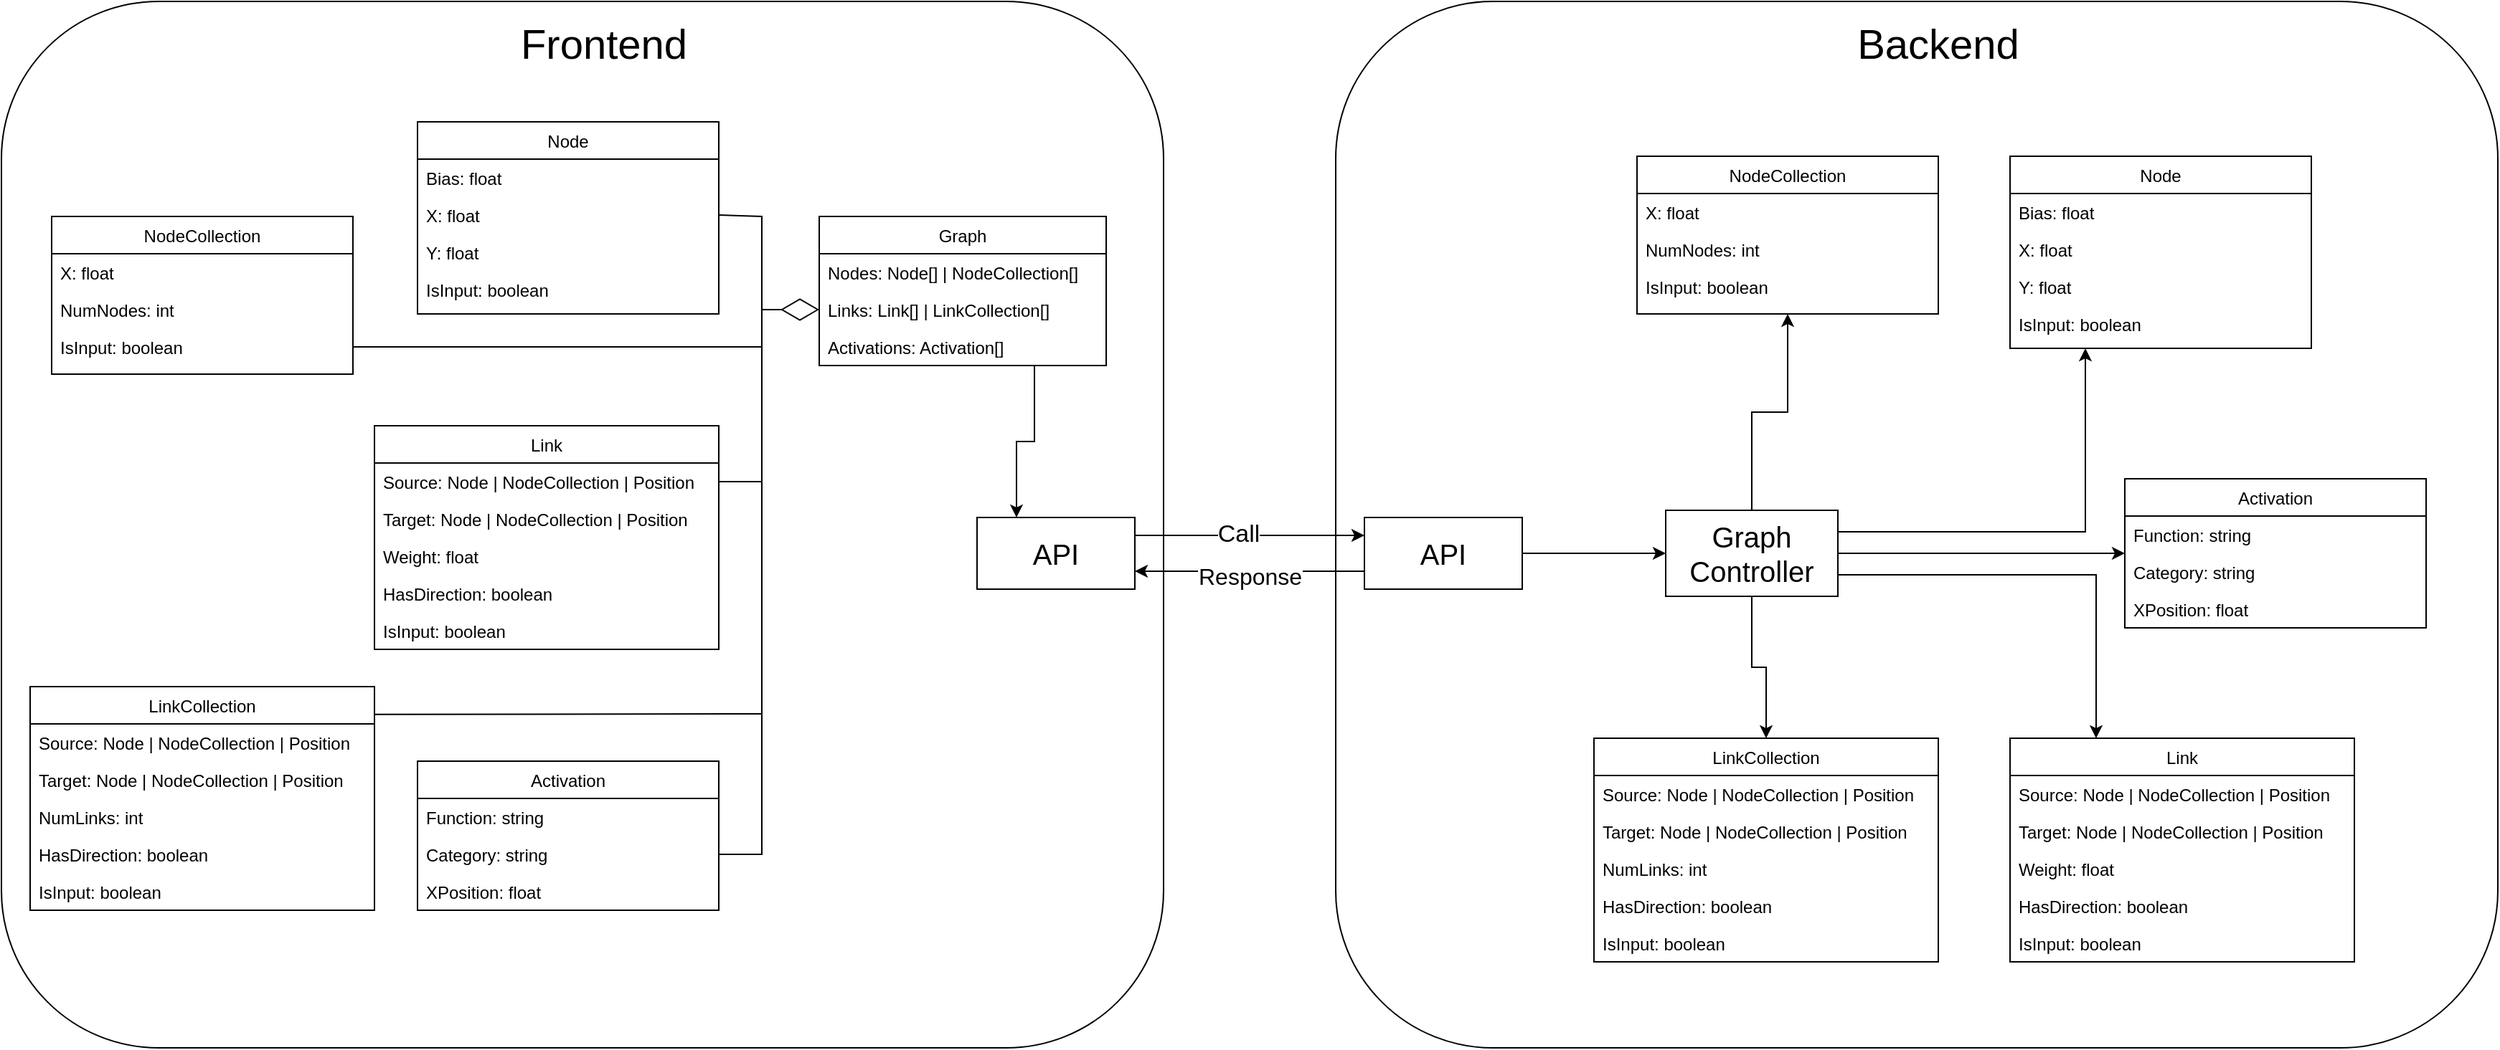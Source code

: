 <mxfile version="23.0.2" type="device">
  <diagram id="C5RBs43oDa-KdzZeNtuy" name="Page-1">
    <mxGraphModel dx="1982" dy="1032" grid="1" gridSize="10" guides="1" tooltips="1" connect="1" arrows="1" fold="1" page="1" pageScale="1" pageWidth="1600" pageHeight="1200" math="0" shadow="0">
      <root>
        <mxCell id="WIyWlLk6GJQsqaUBKTNV-0" />
        <mxCell id="WIyWlLk6GJQsqaUBKTNV-1" parent="WIyWlLk6GJQsqaUBKTNV-0" />
        <mxCell id="V2d-B7USirmGJhQncjwe-0" value="" style="rounded=1;whiteSpace=wrap;html=1;" vertex="1" parent="WIyWlLk6GJQsqaUBKTNV-1">
          <mxGeometry y="90" width="810" height="730" as="geometry" />
        </mxCell>
        <mxCell id="V2d-B7USirmGJhQncjwe-1" value="&lt;font style=&quot;font-size: 29px;&quot;&gt;Frontend&lt;/font&gt;" style="text;html=1;strokeColor=none;fillColor=none;align=center;verticalAlign=middle;whiteSpace=wrap;rounded=0;" vertex="1" parent="WIyWlLk6GJQsqaUBKTNV-1">
          <mxGeometry x="355" y="100" width="130" height="40" as="geometry" />
        </mxCell>
        <mxCell id="V2d-B7USirmGJhQncjwe-37" style="edgeStyle=orthogonalEdgeStyle;rounded=0;orthogonalLoop=1;jettySize=auto;html=1;exitX=0.75;exitY=1;exitDx=0;exitDy=0;entryX=0.25;entryY=0;entryDx=0;entryDy=0;" edge="1" parent="WIyWlLk6GJQsqaUBKTNV-1" source="V2d-B7USirmGJhQncjwe-2" target="V2d-B7USirmGJhQncjwe-10">
          <mxGeometry relative="1" as="geometry" />
        </mxCell>
        <mxCell id="V2d-B7USirmGJhQncjwe-2" value="Graph" style="swimlane;fontStyle=0;align=center;verticalAlign=top;childLayout=stackLayout;horizontal=1;startSize=26;horizontalStack=0;resizeParent=1;resizeLast=0;collapsible=1;marginBottom=0;rounded=0;shadow=0;strokeWidth=1;" vertex="1" parent="WIyWlLk6GJQsqaUBKTNV-1">
          <mxGeometry x="570" y="240" width="200" height="104" as="geometry">
            <mxRectangle x="130" y="380" width="160" height="26" as="alternateBounds" />
          </mxGeometry>
        </mxCell>
        <mxCell id="V2d-B7USirmGJhQncjwe-3" value="Nodes: Node[] | NodeCollection[]" style="text;align=left;verticalAlign=top;spacingLeft=4;spacingRight=4;overflow=hidden;rotatable=0;points=[[0,0.5],[1,0.5]];portConstraint=eastwest;" vertex="1" parent="V2d-B7USirmGJhQncjwe-2">
          <mxGeometry y="26" width="200" height="26" as="geometry" />
        </mxCell>
        <mxCell id="V2d-B7USirmGJhQncjwe-4" value="Links: Link[] | LinkCollection[]" style="text;align=left;verticalAlign=top;spacingLeft=4;spacingRight=4;overflow=hidden;rotatable=0;points=[[0,0.5],[1,0.5]];portConstraint=eastwest;rounded=0;shadow=0;html=0;" vertex="1" parent="V2d-B7USirmGJhQncjwe-2">
          <mxGeometry y="52" width="200" height="26" as="geometry" />
        </mxCell>
        <mxCell id="V2d-B7USirmGJhQncjwe-8" value="Activations: Activation[]" style="text;align=left;verticalAlign=top;spacingLeft=4;spacingRight=4;overflow=hidden;rotatable=0;points=[[0,0.5],[1,0.5]];portConstraint=eastwest;rounded=0;shadow=0;html=0;" vertex="1" parent="V2d-B7USirmGJhQncjwe-2">
          <mxGeometry y="78" width="200" height="26" as="geometry" />
        </mxCell>
        <mxCell id="V2d-B7USirmGJhQncjwe-10" value="&lt;font style=&quot;font-size: 20px;&quot;&gt;API&lt;/font&gt;" style="rounded=0;whiteSpace=wrap;html=1;" vertex="1" parent="WIyWlLk6GJQsqaUBKTNV-1">
          <mxGeometry x="680" y="450" width="110" height="50" as="geometry" />
        </mxCell>
        <mxCell id="V2d-B7USirmGJhQncjwe-12" value="Activation" style="swimlane;fontStyle=0;align=center;verticalAlign=top;childLayout=stackLayout;horizontal=1;startSize=26;horizontalStack=0;resizeParent=1;resizeLast=0;collapsible=1;marginBottom=0;rounded=0;shadow=0;strokeWidth=1;" vertex="1" parent="WIyWlLk6GJQsqaUBKTNV-1">
          <mxGeometry x="290" y="620" width="210" height="104" as="geometry">
            <mxRectangle x="130" y="380" width="160" height="26" as="alternateBounds" />
          </mxGeometry>
        </mxCell>
        <mxCell id="V2d-B7USirmGJhQncjwe-13" value="Function: string" style="text;align=left;verticalAlign=top;spacingLeft=4;spacingRight=4;overflow=hidden;rotatable=0;points=[[0,0.5],[1,0.5]];portConstraint=eastwest;" vertex="1" parent="V2d-B7USirmGJhQncjwe-12">
          <mxGeometry y="26" width="210" height="26" as="geometry" />
        </mxCell>
        <mxCell id="V2d-B7USirmGJhQncjwe-14" value="Category: string" style="text;align=left;verticalAlign=top;spacingLeft=4;spacingRight=4;overflow=hidden;rotatable=0;points=[[0,0.5],[1,0.5]];portConstraint=eastwest;rounded=0;shadow=0;html=0;" vertex="1" parent="V2d-B7USirmGJhQncjwe-12">
          <mxGeometry y="52" width="210" height="26" as="geometry" />
        </mxCell>
        <mxCell id="V2d-B7USirmGJhQncjwe-15" value="XPosition: float" style="text;align=left;verticalAlign=top;spacingLeft=4;spacingRight=4;overflow=hidden;rotatable=0;points=[[0,0.5],[1,0.5]];portConstraint=eastwest;rounded=0;shadow=0;html=0;" vertex="1" parent="V2d-B7USirmGJhQncjwe-12">
          <mxGeometry y="78" width="210" height="26" as="geometry" />
        </mxCell>
        <mxCell id="V2d-B7USirmGJhQncjwe-16" value="Link" style="swimlane;fontStyle=0;align=center;verticalAlign=top;childLayout=stackLayout;horizontal=1;startSize=26;horizontalStack=0;resizeParent=1;resizeLast=0;collapsible=1;marginBottom=0;rounded=0;shadow=0;strokeWidth=1;" vertex="1" parent="WIyWlLk6GJQsqaUBKTNV-1">
          <mxGeometry x="260" y="386" width="240" height="156" as="geometry">
            <mxRectangle x="130" y="380" width="160" height="26" as="alternateBounds" />
          </mxGeometry>
        </mxCell>
        <mxCell id="V2d-B7USirmGJhQncjwe-17" value="Source: Node | NodeCollection | Position" style="text;align=left;verticalAlign=top;spacingLeft=4;spacingRight=4;overflow=hidden;rotatable=0;points=[[0,0.5],[1,0.5]];portConstraint=eastwest;" vertex="1" parent="V2d-B7USirmGJhQncjwe-16">
          <mxGeometry y="26" width="240" height="26" as="geometry" />
        </mxCell>
        <mxCell id="V2d-B7USirmGJhQncjwe-18" value="Target: Node | NodeCollection | Position" style="text;align=left;verticalAlign=top;spacingLeft=4;spacingRight=4;overflow=hidden;rotatable=0;points=[[0,0.5],[1,0.5]];portConstraint=eastwest;rounded=0;shadow=0;html=0;" vertex="1" parent="V2d-B7USirmGJhQncjwe-16">
          <mxGeometry y="52" width="240" height="26" as="geometry" />
        </mxCell>
        <mxCell id="V2d-B7USirmGJhQncjwe-29" value="Weight: float" style="text;align=left;verticalAlign=top;spacingLeft=4;spacingRight=4;overflow=hidden;rotatable=0;points=[[0,0.5],[1,0.5]];portConstraint=eastwest;rounded=0;shadow=0;html=0;" vertex="1" parent="V2d-B7USirmGJhQncjwe-16">
          <mxGeometry y="78" width="240" height="26" as="geometry" />
        </mxCell>
        <mxCell id="V2d-B7USirmGJhQncjwe-30" value="HasDirection: boolean" style="text;align=left;verticalAlign=top;spacingLeft=4;spacingRight=4;overflow=hidden;rotatable=0;points=[[0,0.5],[1,0.5]];portConstraint=eastwest;rounded=0;shadow=0;html=0;" vertex="1" parent="V2d-B7USirmGJhQncjwe-16">
          <mxGeometry y="104" width="240" height="26" as="geometry" />
        </mxCell>
        <mxCell id="V2d-B7USirmGJhQncjwe-19" value="IsInput: boolean" style="text;align=left;verticalAlign=top;spacingLeft=4;spacingRight=4;overflow=hidden;rotatable=0;points=[[0,0.5],[1,0.5]];portConstraint=eastwest;rounded=0;shadow=0;html=0;" vertex="1" parent="V2d-B7USirmGJhQncjwe-16">
          <mxGeometry y="130" width="240" height="26" as="geometry" />
        </mxCell>
        <mxCell id="V2d-B7USirmGJhQncjwe-20" value="Node" style="swimlane;fontStyle=0;align=center;verticalAlign=top;childLayout=stackLayout;horizontal=1;startSize=26;horizontalStack=0;resizeParent=1;resizeLast=0;collapsible=1;marginBottom=0;rounded=0;shadow=0;strokeWidth=1;" vertex="1" parent="WIyWlLk6GJQsqaUBKTNV-1">
          <mxGeometry x="290" y="174" width="210" height="134" as="geometry">
            <mxRectangle x="130" y="380" width="160" height="26" as="alternateBounds" />
          </mxGeometry>
        </mxCell>
        <mxCell id="V2d-B7USirmGJhQncjwe-21" value="Bias: float" style="text;align=left;verticalAlign=top;spacingLeft=4;spacingRight=4;overflow=hidden;rotatable=0;points=[[0,0.5],[1,0.5]];portConstraint=eastwest;" vertex="1" parent="V2d-B7USirmGJhQncjwe-20">
          <mxGeometry y="26" width="210" height="26" as="geometry" />
        </mxCell>
        <mxCell id="V2d-B7USirmGJhQncjwe-22" value="X: float" style="text;align=left;verticalAlign=top;spacingLeft=4;spacingRight=4;overflow=hidden;rotatable=0;points=[[0,0.5],[1,0.5]];portConstraint=eastwest;rounded=0;shadow=0;html=0;" vertex="1" parent="V2d-B7USirmGJhQncjwe-20">
          <mxGeometry y="52" width="210" height="26" as="geometry" />
        </mxCell>
        <mxCell id="V2d-B7USirmGJhQncjwe-23" value="Y: float" style="text;align=left;verticalAlign=top;spacingLeft=4;spacingRight=4;overflow=hidden;rotatable=0;points=[[0,0.5],[1,0.5]];portConstraint=eastwest;rounded=0;shadow=0;html=0;" vertex="1" parent="V2d-B7USirmGJhQncjwe-20">
          <mxGeometry y="78" width="210" height="26" as="geometry" />
        </mxCell>
        <mxCell id="V2d-B7USirmGJhQncjwe-24" value="IsInput: boolean" style="text;align=left;verticalAlign=top;spacingLeft=4;spacingRight=4;overflow=hidden;rotatable=0;points=[[0,0.5],[1,0.5]];portConstraint=eastwest;rounded=0;shadow=0;html=0;" vertex="1" parent="V2d-B7USirmGJhQncjwe-20">
          <mxGeometry y="104" width="210" height="26" as="geometry" />
        </mxCell>
        <mxCell id="V2d-B7USirmGJhQncjwe-32" value="" style="endArrow=diamondThin;endFill=0;endSize=24;html=1;rounded=0;entryX=0;entryY=0.5;entryDx=0;entryDy=0;exitX=1;exitY=0.5;exitDx=0;exitDy=0;" edge="1" parent="WIyWlLk6GJQsqaUBKTNV-1" source="V2d-B7USirmGJhQncjwe-14" target="V2d-B7USirmGJhQncjwe-4">
          <mxGeometry width="160" relative="1" as="geometry">
            <mxPoint x="280" y="470" as="sourcePoint" />
            <mxPoint x="710" y="305" as="targetPoint" />
            <Array as="points">
              <mxPoint x="530" y="685" />
              <mxPoint x="530" y="305" />
            </Array>
          </mxGeometry>
        </mxCell>
        <mxCell id="V2d-B7USirmGJhQncjwe-35" value="" style="endArrow=none;html=1;rounded=0;exitX=1;exitY=0.5;exitDx=0;exitDy=0;" edge="1" parent="WIyWlLk6GJQsqaUBKTNV-1" source="V2d-B7USirmGJhQncjwe-17">
          <mxGeometry width="50" height="50" relative="1" as="geometry">
            <mxPoint x="420" y="420" as="sourcePoint" />
            <mxPoint x="530" y="425" as="targetPoint" />
          </mxGeometry>
        </mxCell>
        <mxCell id="V2d-B7USirmGJhQncjwe-36" value="" style="endArrow=none;html=1;rounded=0;exitX=1;exitY=0.5;exitDx=0;exitDy=0;" edge="1" parent="WIyWlLk6GJQsqaUBKTNV-1" source="V2d-B7USirmGJhQncjwe-22">
          <mxGeometry width="50" height="50" relative="1" as="geometry">
            <mxPoint x="460" y="340" as="sourcePoint" />
            <mxPoint x="530" y="310" as="targetPoint" />
            <Array as="points">
              <mxPoint x="530" y="240" />
            </Array>
          </mxGeometry>
        </mxCell>
        <mxCell id="V2d-B7USirmGJhQncjwe-45" value="LinkCollection" style="swimlane;fontStyle=0;align=center;verticalAlign=top;childLayout=stackLayout;horizontal=1;startSize=26;horizontalStack=0;resizeParent=1;resizeLast=0;collapsible=1;marginBottom=0;rounded=0;shadow=0;strokeWidth=1;" vertex="1" parent="WIyWlLk6GJQsqaUBKTNV-1">
          <mxGeometry x="20" y="568" width="240" height="156" as="geometry">
            <mxRectangle x="130" y="380" width="160" height="26" as="alternateBounds" />
          </mxGeometry>
        </mxCell>
        <mxCell id="V2d-B7USirmGJhQncjwe-46" value="Source: Node | NodeCollection | Position" style="text;align=left;verticalAlign=top;spacingLeft=4;spacingRight=4;overflow=hidden;rotatable=0;points=[[0,0.5],[1,0.5]];portConstraint=eastwest;" vertex="1" parent="V2d-B7USirmGJhQncjwe-45">
          <mxGeometry y="26" width="240" height="26" as="geometry" />
        </mxCell>
        <mxCell id="V2d-B7USirmGJhQncjwe-47" value="Target: Node | NodeCollection | Position" style="text;align=left;verticalAlign=top;spacingLeft=4;spacingRight=4;overflow=hidden;rotatable=0;points=[[0,0.5],[1,0.5]];portConstraint=eastwest;rounded=0;shadow=0;html=0;" vertex="1" parent="V2d-B7USirmGJhQncjwe-45">
          <mxGeometry y="52" width="240" height="26" as="geometry" />
        </mxCell>
        <mxCell id="V2d-B7USirmGJhQncjwe-48" value="NumLinks: int" style="text;align=left;verticalAlign=top;spacingLeft=4;spacingRight=4;overflow=hidden;rotatable=0;points=[[0,0.5],[1,0.5]];portConstraint=eastwest;rounded=0;shadow=0;html=0;" vertex="1" parent="V2d-B7USirmGJhQncjwe-45">
          <mxGeometry y="78" width="240" height="26" as="geometry" />
        </mxCell>
        <mxCell id="V2d-B7USirmGJhQncjwe-49" value="HasDirection: boolean" style="text;align=left;verticalAlign=top;spacingLeft=4;spacingRight=4;overflow=hidden;rotatable=0;points=[[0,0.5],[1,0.5]];portConstraint=eastwest;rounded=0;shadow=0;html=0;" vertex="1" parent="V2d-B7USirmGJhQncjwe-45">
          <mxGeometry y="104" width="240" height="26" as="geometry" />
        </mxCell>
        <mxCell id="V2d-B7USirmGJhQncjwe-50" value="IsInput: boolean" style="text;align=left;verticalAlign=top;spacingLeft=4;spacingRight=4;overflow=hidden;rotatable=0;points=[[0,0.5],[1,0.5]];portConstraint=eastwest;rounded=0;shadow=0;html=0;" vertex="1" parent="V2d-B7USirmGJhQncjwe-45">
          <mxGeometry y="130" width="240" height="26" as="geometry" />
        </mxCell>
        <mxCell id="V2d-B7USirmGJhQncjwe-53" value="" style="endArrow=none;html=1;rounded=0;exitX=1;exitY=0.124;exitDx=0;exitDy=0;exitPerimeter=0;" edge="1" parent="WIyWlLk6GJQsqaUBKTNV-1" source="V2d-B7USirmGJhQncjwe-45">
          <mxGeometry width="50" height="50" relative="1" as="geometry">
            <mxPoint x="230" y="540" as="sourcePoint" />
            <mxPoint x="530" y="587" as="targetPoint" />
          </mxGeometry>
        </mxCell>
        <mxCell id="V2d-B7USirmGJhQncjwe-54" value="NodeCollection" style="swimlane;fontStyle=0;align=center;verticalAlign=top;childLayout=stackLayout;horizontal=1;startSize=26;horizontalStack=0;resizeParent=1;resizeLast=0;collapsible=1;marginBottom=0;rounded=0;shadow=0;strokeWidth=1;" vertex="1" parent="WIyWlLk6GJQsqaUBKTNV-1">
          <mxGeometry x="35" y="240" width="210" height="110" as="geometry">
            <mxRectangle x="130" y="380" width="160" height="26" as="alternateBounds" />
          </mxGeometry>
        </mxCell>
        <mxCell id="V2d-B7USirmGJhQncjwe-56" value="X: float" style="text;align=left;verticalAlign=top;spacingLeft=4;spacingRight=4;overflow=hidden;rotatable=0;points=[[0,0.5],[1,0.5]];portConstraint=eastwest;rounded=0;shadow=0;html=0;" vertex="1" parent="V2d-B7USirmGJhQncjwe-54">
          <mxGeometry y="26" width="210" height="26" as="geometry" />
        </mxCell>
        <mxCell id="V2d-B7USirmGJhQncjwe-57" value="NumNodes: int" style="text;align=left;verticalAlign=top;spacingLeft=4;spacingRight=4;overflow=hidden;rotatable=0;points=[[0,0.5],[1,0.5]];portConstraint=eastwest;rounded=0;shadow=0;html=0;" vertex="1" parent="V2d-B7USirmGJhQncjwe-54">
          <mxGeometry y="52" width="210" height="26" as="geometry" />
        </mxCell>
        <mxCell id="V2d-B7USirmGJhQncjwe-58" value="IsInput: boolean" style="text;align=left;verticalAlign=top;spacingLeft=4;spacingRight=4;overflow=hidden;rotatable=0;points=[[0,0.5],[1,0.5]];portConstraint=eastwest;rounded=0;shadow=0;html=0;" vertex="1" parent="V2d-B7USirmGJhQncjwe-54">
          <mxGeometry y="78" width="210" height="26" as="geometry" />
        </mxCell>
        <mxCell id="V2d-B7USirmGJhQncjwe-59" value="" style="endArrow=none;html=1;rounded=0;exitX=1;exitY=0.5;exitDx=0;exitDy=0;" edge="1" parent="WIyWlLk6GJQsqaUBKTNV-1" source="V2d-B7USirmGJhQncjwe-58">
          <mxGeometry width="50" height="50" relative="1" as="geometry">
            <mxPoint x="160" y="460" as="sourcePoint" />
            <mxPoint x="530" y="331" as="targetPoint" />
          </mxGeometry>
        </mxCell>
        <mxCell id="V2d-B7USirmGJhQncjwe-60" value="" style="rounded=1;whiteSpace=wrap;html=1;" vertex="1" parent="WIyWlLk6GJQsqaUBKTNV-1">
          <mxGeometry x="930" y="90" width="810" height="730" as="geometry" />
        </mxCell>
        <mxCell id="V2d-B7USirmGJhQncjwe-61" value="&lt;font style=&quot;font-size: 29px;&quot;&gt;Backend&lt;/font&gt;" style="text;html=1;strokeColor=none;fillColor=none;align=center;verticalAlign=middle;whiteSpace=wrap;rounded=0;" vertex="1" parent="WIyWlLk6GJQsqaUBKTNV-1">
          <mxGeometry x="1285" y="100" width="130" height="40" as="geometry" />
        </mxCell>
        <mxCell id="V2d-B7USirmGJhQncjwe-64" style="edgeStyle=orthogonalEdgeStyle;rounded=0;orthogonalLoop=1;jettySize=auto;html=1;exitX=0;exitY=0.75;exitDx=0;exitDy=0;entryX=1;entryY=0.75;entryDx=0;entryDy=0;" edge="1" parent="WIyWlLk6GJQsqaUBKTNV-1" source="V2d-B7USirmGJhQncjwe-62" target="V2d-B7USirmGJhQncjwe-10">
          <mxGeometry relative="1" as="geometry" />
        </mxCell>
        <mxCell id="V2d-B7USirmGJhQncjwe-67" value="Response" style="edgeLabel;html=1;align=center;verticalAlign=middle;resizable=0;points=[];fontSize=16;" vertex="1" connectable="0" parent="V2d-B7USirmGJhQncjwe-64">
          <mxGeometry x="-0.001" y="3" relative="1" as="geometry">
            <mxPoint as="offset" />
          </mxGeometry>
        </mxCell>
        <mxCell id="V2d-B7USirmGJhQncjwe-70" style="edgeStyle=orthogonalEdgeStyle;rounded=0;orthogonalLoop=1;jettySize=auto;html=1;exitX=1;exitY=0.5;exitDx=0;exitDy=0;" edge="1" parent="WIyWlLk6GJQsqaUBKTNV-1" source="V2d-B7USirmGJhQncjwe-62" target="V2d-B7USirmGJhQncjwe-69">
          <mxGeometry relative="1" as="geometry" />
        </mxCell>
        <mxCell id="V2d-B7USirmGJhQncjwe-62" value="&lt;font style=&quot;font-size: 20px;&quot;&gt;API&lt;/font&gt;" style="rounded=0;whiteSpace=wrap;html=1;" vertex="1" parent="WIyWlLk6GJQsqaUBKTNV-1">
          <mxGeometry x="950" y="450" width="110" height="50" as="geometry" />
        </mxCell>
        <mxCell id="V2d-B7USirmGJhQncjwe-63" style="edgeStyle=orthogonalEdgeStyle;rounded=0;orthogonalLoop=1;jettySize=auto;html=1;exitX=1;exitY=0.25;exitDx=0;exitDy=0;entryX=0;entryY=0.25;entryDx=0;entryDy=0;" edge="1" parent="WIyWlLk6GJQsqaUBKTNV-1" source="V2d-B7USirmGJhQncjwe-10" target="V2d-B7USirmGJhQncjwe-62">
          <mxGeometry relative="1" as="geometry" />
        </mxCell>
        <mxCell id="V2d-B7USirmGJhQncjwe-66" value="&lt;div style=&quot;font-size: 17px;&quot;&gt;Call&lt;/div&gt;" style="edgeLabel;html=1;align=center;verticalAlign=middle;resizable=0;points=[];" vertex="1" connectable="0" parent="V2d-B7USirmGJhQncjwe-63">
          <mxGeometry x="-0.104" y="1" relative="1" as="geometry">
            <mxPoint as="offset" />
          </mxGeometry>
        </mxCell>
        <mxCell id="V2d-B7USirmGJhQncjwe-123" style="edgeStyle=orthogonalEdgeStyle;rounded=0;orthogonalLoop=1;jettySize=auto;html=1;exitX=1;exitY=0.5;exitDx=0;exitDy=0;entryX=0;entryY=0.5;entryDx=0;entryDy=0;" edge="1" parent="WIyWlLk6GJQsqaUBKTNV-1" source="V2d-B7USirmGJhQncjwe-69" target="V2d-B7USirmGJhQncjwe-96">
          <mxGeometry relative="1" as="geometry" />
        </mxCell>
        <mxCell id="V2d-B7USirmGJhQncjwe-124" style="edgeStyle=orthogonalEdgeStyle;rounded=0;orthogonalLoop=1;jettySize=auto;html=1;exitX=0.5;exitY=1;exitDx=0;exitDy=0;entryX=0.5;entryY=0;entryDx=0;entryDy=0;" edge="1" parent="WIyWlLk6GJQsqaUBKTNV-1" source="V2d-B7USirmGJhQncjwe-69" target="V2d-B7USirmGJhQncjwe-111">
          <mxGeometry relative="1" as="geometry" />
        </mxCell>
        <mxCell id="V2d-B7USirmGJhQncjwe-125" style="edgeStyle=orthogonalEdgeStyle;rounded=0;orthogonalLoop=1;jettySize=auto;html=1;exitX=0.5;exitY=0;exitDx=0;exitDy=0;entryX=0.5;entryY=1;entryDx=0;entryDy=0;" edge="1" parent="WIyWlLk6GJQsqaUBKTNV-1" source="V2d-B7USirmGJhQncjwe-69" target="V2d-B7USirmGJhQncjwe-117">
          <mxGeometry relative="1" as="geometry" />
        </mxCell>
        <mxCell id="V2d-B7USirmGJhQncjwe-126" style="edgeStyle=orthogonalEdgeStyle;rounded=0;orthogonalLoop=1;jettySize=auto;html=1;exitX=1;exitY=0.25;exitDx=0;exitDy=0;entryX=0.25;entryY=1;entryDx=0;entryDy=0;" edge="1" parent="WIyWlLk6GJQsqaUBKTNV-1" source="V2d-B7USirmGJhQncjwe-69" target="V2d-B7USirmGJhQncjwe-106">
          <mxGeometry relative="1" as="geometry" />
        </mxCell>
        <mxCell id="V2d-B7USirmGJhQncjwe-127" style="edgeStyle=orthogonalEdgeStyle;rounded=0;orthogonalLoop=1;jettySize=auto;html=1;exitX=1;exitY=0.75;exitDx=0;exitDy=0;entryX=0.25;entryY=0;entryDx=0;entryDy=0;" edge="1" parent="WIyWlLk6GJQsqaUBKTNV-1" source="V2d-B7USirmGJhQncjwe-69" target="V2d-B7USirmGJhQncjwe-100">
          <mxGeometry relative="1" as="geometry" />
        </mxCell>
        <mxCell id="V2d-B7USirmGJhQncjwe-69" value="Graph Controller" style="rounded=0;whiteSpace=wrap;html=1;fontSize=20;" vertex="1" parent="WIyWlLk6GJQsqaUBKTNV-1">
          <mxGeometry x="1160" y="445" width="120" height="60" as="geometry" />
        </mxCell>
        <mxCell id="V2d-B7USirmGJhQncjwe-96" value="Activation" style="swimlane;fontStyle=0;align=center;verticalAlign=top;childLayout=stackLayout;horizontal=1;startSize=26;horizontalStack=0;resizeParent=1;resizeLast=0;collapsible=1;marginBottom=0;rounded=0;shadow=0;strokeWidth=1;" vertex="1" parent="WIyWlLk6GJQsqaUBKTNV-1">
          <mxGeometry x="1480" y="423" width="210" height="104" as="geometry">
            <mxRectangle x="130" y="380" width="160" height="26" as="alternateBounds" />
          </mxGeometry>
        </mxCell>
        <mxCell id="V2d-B7USirmGJhQncjwe-97" value="Function: string" style="text;align=left;verticalAlign=top;spacingLeft=4;spacingRight=4;overflow=hidden;rotatable=0;points=[[0,0.5],[1,0.5]];portConstraint=eastwest;" vertex="1" parent="V2d-B7USirmGJhQncjwe-96">
          <mxGeometry y="26" width="210" height="26" as="geometry" />
        </mxCell>
        <mxCell id="V2d-B7USirmGJhQncjwe-98" value="Category: string" style="text;align=left;verticalAlign=top;spacingLeft=4;spacingRight=4;overflow=hidden;rotatable=0;points=[[0,0.5],[1,0.5]];portConstraint=eastwest;rounded=0;shadow=0;html=0;" vertex="1" parent="V2d-B7USirmGJhQncjwe-96">
          <mxGeometry y="52" width="210" height="26" as="geometry" />
        </mxCell>
        <mxCell id="V2d-B7USirmGJhQncjwe-99" value="XPosition: float" style="text;align=left;verticalAlign=top;spacingLeft=4;spacingRight=4;overflow=hidden;rotatable=0;points=[[0,0.5],[1,0.5]];portConstraint=eastwest;rounded=0;shadow=0;html=0;" vertex="1" parent="V2d-B7USirmGJhQncjwe-96">
          <mxGeometry y="78" width="210" height="26" as="geometry" />
        </mxCell>
        <mxCell id="V2d-B7USirmGJhQncjwe-100" value="Link" style="swimlane;fontStyle=0;align=center;verticalAlign=top;childLayout=stackLayout;horizontal=1;startSize=26;horizontalStack=0;resizeParent=1;resizeLast=0;collapsible=1;marginBottom=0;rounded=0;shadow=0;strokeWidth=1;" vertex="1" parent="WIyWlLk6GJQsqaUBKTNV-1">
          <mxGeometry x="1400" y="604" width="240" height="156" as="geometry">
            <mxRectangle x="130" y="380" width="160" height="26" as="alternateBounds" />
          </mxGeometry>
        </mxCell>
        <mxCell id="V2d-B7USirmGJhQncjwe-101" value="Source: Node | NodeCollection | Position" style="text;align=left;verticalAlign=top;spacingLeft=4;spacingRight=4;overflow=hidden;rotatable=0;points=[[0,0.5],[1,0.5]];portConstraint=eastwest;" vertex="1" parent="V2d-B7USirmGJhQncjwe-100">
          <mxGeometry y="26" width="240" height="26" as="geometry" />
        </mxCell>
        <mxCell id="V2d-B7USirmGJhQncjwe-102" value="Target: Node | NodeCollection | Position" style="text;align=left;verticalAlign=top;spacingLeft=4;spacingRight=4;overflow=hidden;rotatable=0;points=[[0,0.5],[1,0.5]];portConstraint=eastwest;rounded=0;shadow=0;html=0;" vertex="1" parent="V2d-B7USirmGJhQncjwe-100">
          <mxGeometry y="52" width="240" height="26" as="geometry" />
        </mxCell>
        <mxCell id="V2d-B7USirmGJhQncjwe-103" value="Weight: float" style="text;align=left;verticalAlign=top;spacingLeft=4;spacingRight=4;overflow=hidden;rotatable=0;points=[[0,0.5],[1,0.5]];portConstraint=eastwest;rounded=0;shadow=0;html=0;" vertex="1" parent="V2d-B7USirmGJhQncjwe-100">
          <mxGeometry y="78" width="240" height="26" as="geometry" />
        </mxCell>
        <mxCell id="V2d-B7USirmGJhQncjwe-104" value="HasDirection: boolean" style="text;align=left;verticalAlign=top;spacingLeft=4;spacingRight=4;overflow=hidden;rotatable=0;points=[[0,0.5],[1,0.5]];portConstraint=eastwest;rounded=0;shadow=0;html=0;" vertex="1" parent="V2d-B7USirmGJhQncjwe-100">
          <mxGeometry y="104" width="240" height="26" as="geometry" />
        </mxCell>
        <mxCell id="V2d-B7USirmGJhQncjwe-105" value="IsInput: boolean" style="text;align=left;verticalAlign=top;spacingLeft=4;spacingRight=4;overflow=hidden;rotatable=0;points=[[0,0.5],[1,0.5]];portConstraint=eastwest;rounded=0;shadow=0;html=0;" vertex="1" parent="V2d-B7USirmGJhQncjwe-100">
          <mxGeometry y="130" width="240" height="26" as="geometry" />
        </mxCell>
        <mxCell id="V2d-B7USirmGJhQncjwe-106" value="Node" style="swimlane;fontStyle=0;align=center;verticalAlign=top;childLayout=stackLayout;horizontal=1;startSize=26;horizontalStack=0;resizeParent=1;resizeLast=0;collapsible=1;marginBottom=0;rounded=0;shadow=0;strokeWidth=1;" vertex="1" parent="WIyWlLk6GJQsqaUBKTNV-1">
          <mxGeometry x="1400" y="198" width="210" height="134" as="geometry">
            <mxRectangle x="130" y="380" width="160" height="26" as="alternateBounds" />
          </mxGeometry>
        </mxCell>
        <mxCell id="V2d-B7USirmGJhQncjwe-107" value="Bias: float" style="text;align=left;verticalAlign=top;spacingLeft=4;spacingRight=4;overflow=hidden;rotatable=0;points=[[0,0.5],[1,0.5]];portConstraint=eastwest;" vertex="1" parent="V2d-B7USirmGJhQncjwe-106">
          <mxGeometry y="26" width="210" height="26" as="geometry" />
        </mxCell>
        <mxCell id="V2d-B7USirmGJhQncjwe-108" value="X: float" style="text;align=left;verticalAlign=top;spacingLeft=4;spacingRight=4;overflow=hidden;rotatable=0;points=[[0,0.5],[1,0.5]];portConstraint=eastwest;rounded=0;shadow=0;html=0;" vertex="1" parent="V2d-B7USirmGJhQncjwe-106">
          <mxGeometry y="52" width="210" height="26" as="geometry" />
        </mxCell>
        <mxCell id="V2d-B7USirmGJhQncjwe-109" value="Y: float" style="text;align=left;verticalAlign=top;spacingLeft=4;spacingRight=4;overflow=hidden;rotatable=0;points=[[0,0.5],[1,0.5]];portConstraint=eastwest;rounded=0;shadow=0;html=0;" vertex="1" parent="V2d-B7USirmGJhQncjwe-106">
          <mxGeometry y="78" width="210" height="26" as="geometry" />
        </mxCell>
        <mxCell id="V2d-B7USirmGJhQncjwe-110" value="IsInput: boolean" style="text;align=left;verticalAlign=top;spacingLeft=4;spacingRight=4;overflow=hidden;rotatable=0;points=[[0,0.5],[1,0.5]];portConstraint=eastwest;rounded=0;shadow=0;html=0;" vertex="1" parent="V2d-B7USirmGJhQncjwe-106">
          <mxGeometry y="104" width="210" height="26" as="geometry" />
        </mxCell>
        <mxCell id="V2d-B7USirmGJhQncjwe-111" value="LinkCollection" style="swimlane;fontStyle=0;align=center;verticalAlign=top;childLayout=stackLayout;horizontal=1;startSize=26;horizontalStack=0;resizeParent=1;resizeLast=0;collapsible=1;marginBottom=0;rounded=0;shadow=0;strokeWidth=1;" vertex="1" parent="WIyWlLk6GJQsqaUBKTNV-1">
          <mxGeometry x="1110" y="604" width="240" height="156" as="geometry">
            <mxRectangle x="130" y="380" width="160" height="26" as="alternateBounds" />
          </mxGeometry>
        </mxCell>
        <mxCell id="V2d-B7USirmGJhQncjwe-112" value="Source: Node | NodeCollection | Position" style="text;align=left;verticalAlign=top;spacingLeft=4;spacingRight=4;overflow=hidden;rotatable=0;points=[[0,0.5],[1,0.5]];portConstraint=eastwest;" vertex="1" parent="V2d-B7USirmGJhQncjwe-111">
          <mxGeometry y="26" width="240" height="26" as="geometry" />
        </mxCell>
        <mxCell id="V2d-B7USirmGJhQncjwe-113" value="Target: Node | NodeCollection | Position" style="text;align=left;verticalAlign=top;spacingLeft=4;spacingRight=4;overflow=hidden;rotatable=0;points=[[0,0.5],[1,0.5]];portConstraint=eastwest;rounded=0;shadow=0;html=0;" vertex="1" parent="V2d-B7USirmGJhQncjwe-111">
          <mxGeometry y="52" width="240" height="26" as="geometry" />
        </mxCell>
        <mxCell id="V2d-B7USirmGJhQncjwe-114" value="NumLinks: int" style="text;align=left;verticalAlign=top;spacingLeft=4;spacingRight=4;overflow=hidden;rotatable=0;points=[[0,0.5],[1,0.5]];portConstraint=eastwest;rounded=0;shadow=0;html=0;" vertex="1" parent="V2d-B7USirmGJhQncjwe-111">
          <mxGeometry y="78" width="240" height="26" as="geometry" />
        </mxCell>
        <mxCell id="V2d-B7USirmGJhQncjwe-115" value="HasDirection: boolean" style="text;align=left;verticalAlign=top;spacingLeft=4;spacingRight=4;overflow=hidden;rotatable=0;points=[[0,0.5],[1,0.5]];portConstraint=eastwest;rounded=0;shadow=0;html=0;" vertex="1" parent="V2d-B7USirmGJhQncjwe-111">
          <mxGeometry y="104" width="240" height="26" as="geometry" />
        </mxCell>
        <mxCell id="V2d-B7USirmGJhQncjwe-116" value="IsInput: boolean" style="text;align=left;verticalAlign=top;spacingLeft=4;spacingRight=4;overflow=hidden;rotatable=0;points=[[0,0.5],[1,0.5]];portConstraint=eastwest;rounded=0;shadow=0;html=0;" vertex="1" parent="V2d-B7USirmGJhQncjwe-111">
          <mxGeometry y="130" width="240" height="26" as="geometry" />
        </mxCell>
        <mxCell id="V2d-B7USirmGJhQncjwe-117" value="NodeCollection" style="swimlane;fontStyle=0;align=center;verticalAlign=top;childLayout=stackLayout;horizontal=1;startSize=26;horizontalStack=0;resizeParent=1;resizeLast=0;collapsible=1;marginBottom=0;rounded=0;shadow=0;strokeWidth=1;" vertex="1" parent="WIyWlLk6GJQsqaUBKTNV-1">
          <mxGeometry x="1140" y="198" width="210" height="110" as="geometry">
            <mxRectangle x="130" y="380" width="160" height="26" as="alternateBounds" />
          </mxGeometry>
        </mxCell>
        <mxCell id="V2d-B7USirmGJhQncjwe-118" value="X: float" style="text;align=left;verticalAlign=top;spacingLeft=4;spacingRight=4;overflow=hidden;rotatable=0;points=[[0,0.5],[1,0.5]];portConstraint=eastwest;rounded=0;shadow=0;html=0;" vertex="1" parent="V2d-B7USirmGJhQncjwe-117">
          <mxGeometry y="26" width="210" height="26" as="geometry" />
        </mxCell>
        <mxCell id="V2d-B7USirmGJhQncjwe-119" value="NumNodes: int" style="text;align=left;verticalAlign=top;spacingLeft=4;spacingRight=4;overflow=hidden;rotatable=0;points=[[0,0.5],[1,0.5]];portConstraint=eastwest;rounded=0;shadow=0;html=0;" vertex="1" parent="V2d-B7USirmGJhQncjwe-117">
          <mxGeometry y="52" width="210" height="26" as="geometry" />
        </mxCell>
        <mxCell id="V2d-B7USirmGJhQncjwe-120" value="IsInput: boolean" style="text;align=left;verticalAlign=top;spacingLeft=4;spacingRight=4;overflow=hidden;rotatable=0;points=[[0,0.5],[1,0.5]];portConstraint=eastwest;rounded=0;shadow=0;html=0;" vertex="1" parent="V2d-B7USirmGJhQncjwe-117">
          <mxGeometry y="78" width="210" height="26" as="geometry" />
        </mxCell>
      </root>
    </mxGraphModel>
  </diagram>
</mxfile>
